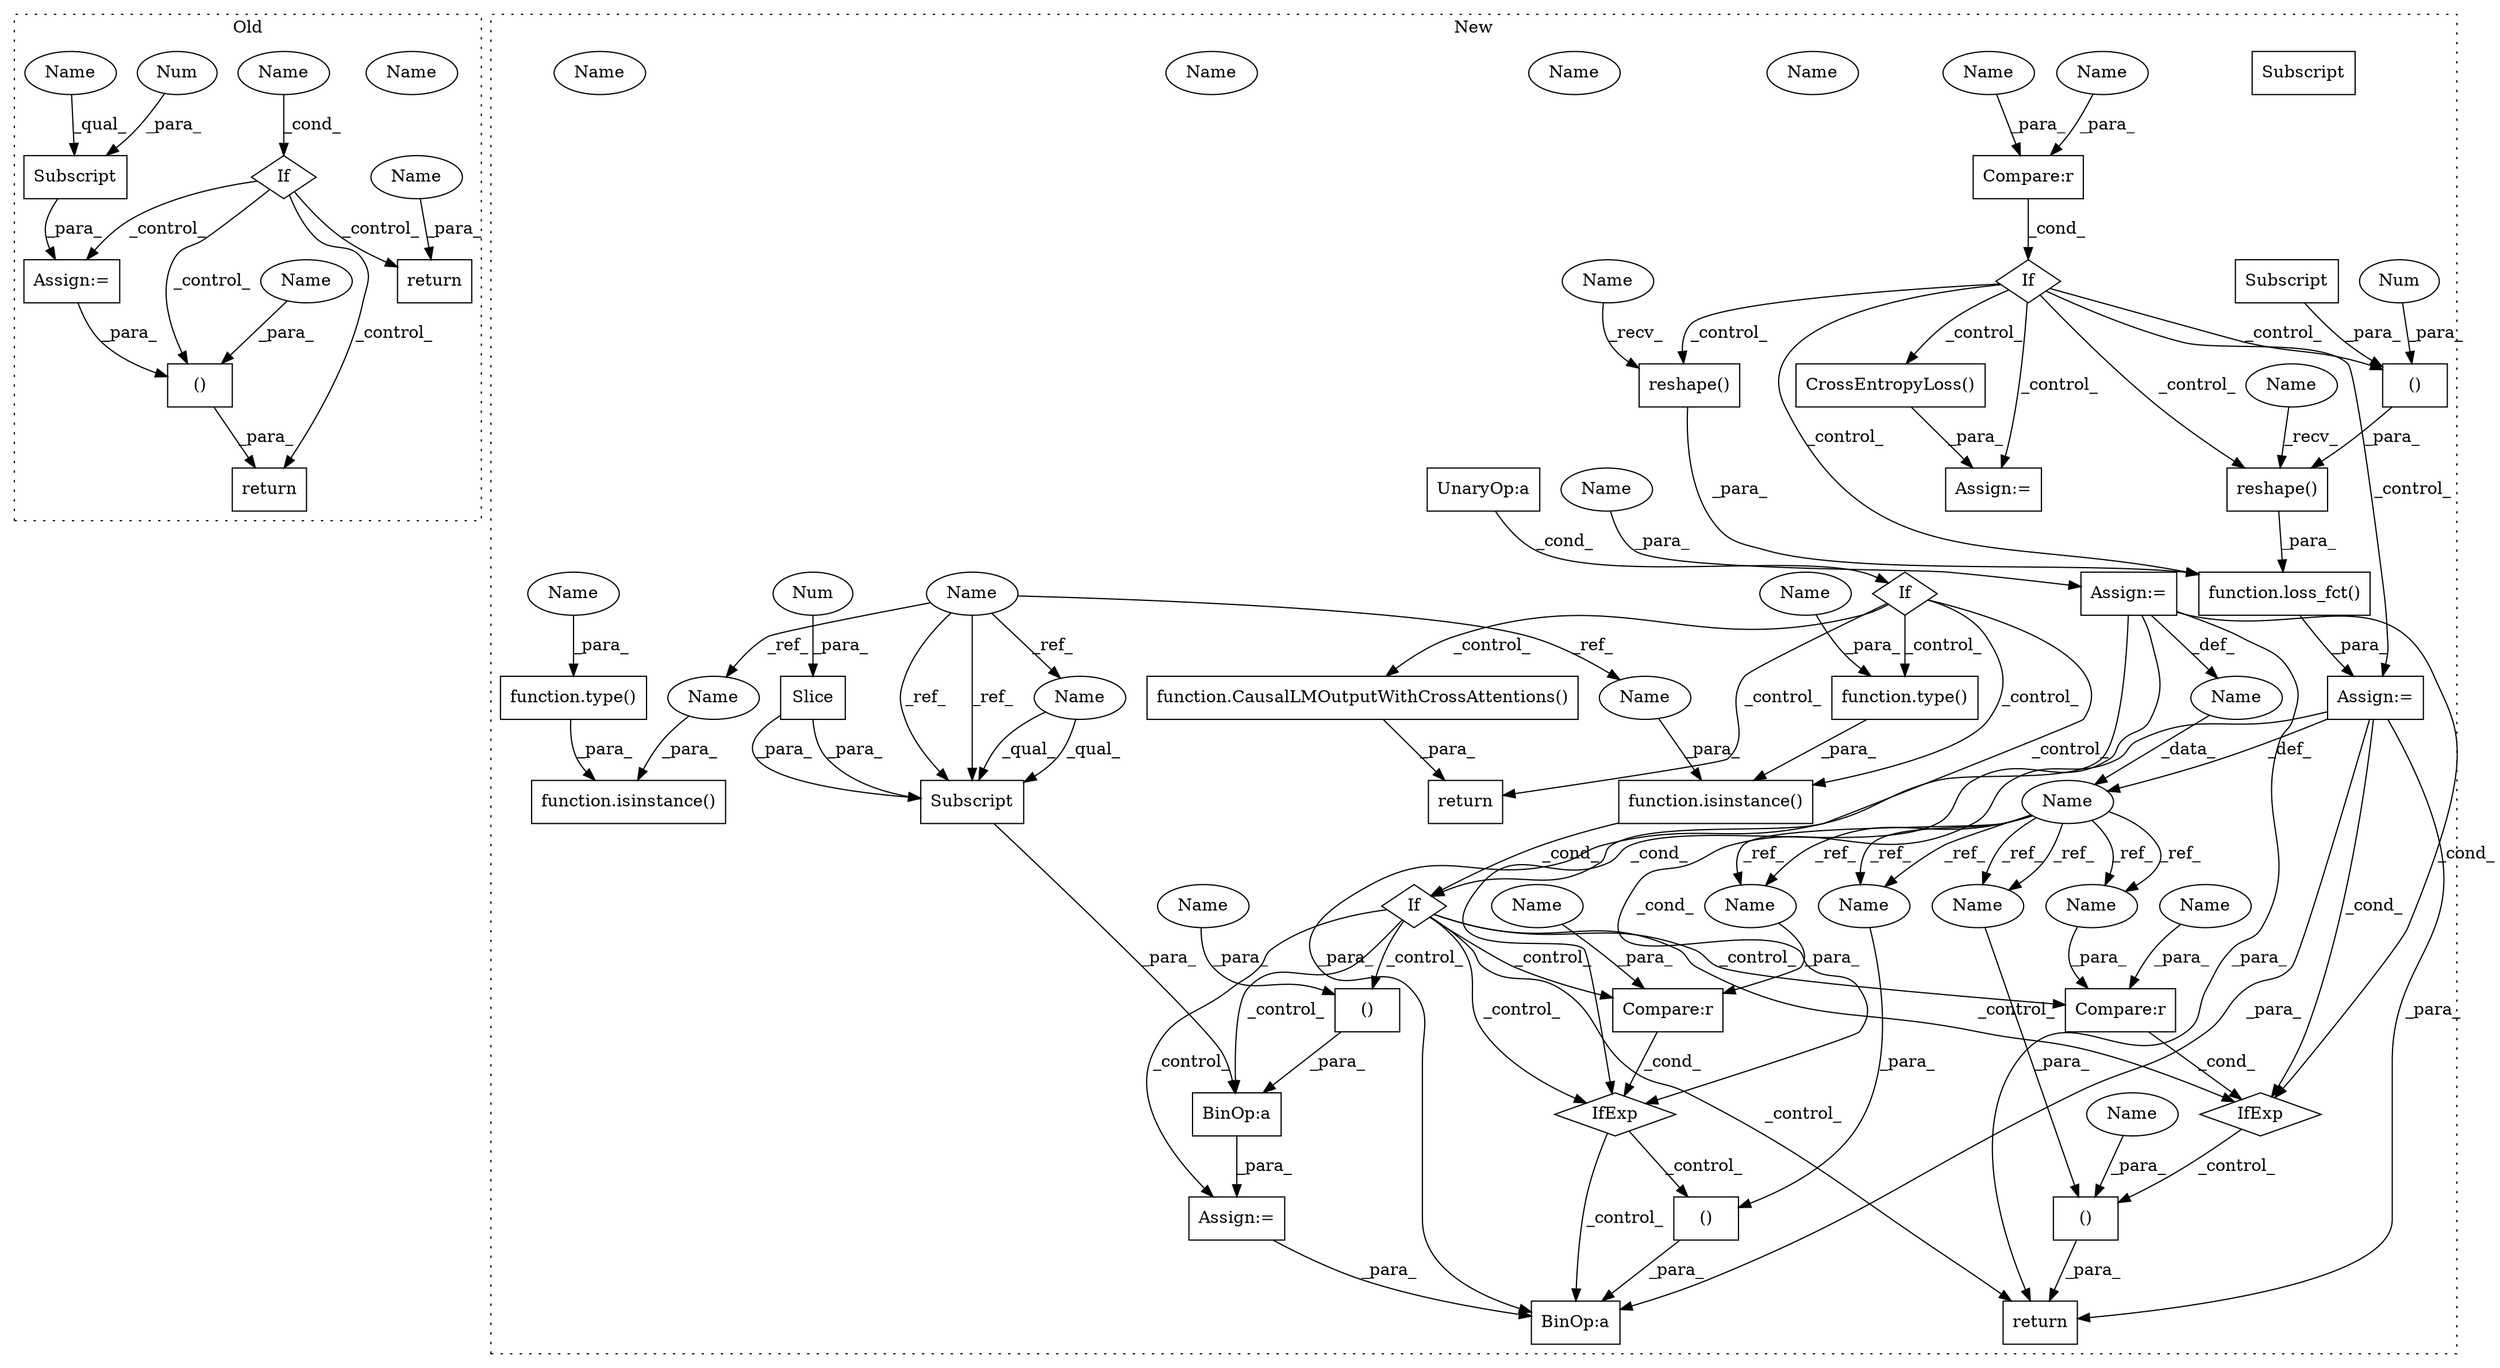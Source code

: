 digraph G {
subgraph cluster0 {
1 [label="return" a="93" s="24941" l="7" shape="box"];
4 [label="If" a="96" s="24884" l="3" shape="diamond"];
8 [label="()" a="54" s="24954" l="7" shape="box"];
16 [label="Name" a="87" s="24887" l="9" shape="ellipse"];
40 [label="return" a="93" s="24988" l="7" shape="box"];
42 [label="Assign:=" a="68" s="24915" l="3" shape="box"];
43 [label="Subscript" a="63" s="24918,0" l="10,0" shape="box"];
45 [label="Num" a="76" s="24926" l="1" shape="ellipse"];
47 [label="Name" a="87" s="24887" l="9" shape="ellipse"];
56 [label="Name" a="87" s="24918" l="7" shape="ellipse"];
63 [label="Name" a="87" s="24995" l="6" shape="ellipse"];
64 [label="Name" a="87" s="24948" l="6" shape="ellipse"];
label = "Old";
style="dotted";
}
subgraph cluster1 {
2 [label="function.CausalLMOutputWithCrossAttentions()" a="75" s="27258" l="297" shape="box"];
3 [label="If" a="96" s="26917" l="3" shape="diamond"];
5 [label="BinOp:a" a="82" s="27120" l="3" shape="box"];
6 [label="If" a="96" s="26949" l="3" shape="diamond"];
7 [label="()" a="54" s="27167" l="0" shape="box"];
9 [label="reshape()" a="75" s="26816,26853" l="15,1" shape="box"];
10 [label="()" a="54" s="27021" l="8" shape="box"];
11 [label="reshape()" a="75" s="26887,26906" l="15,1" shape="box"];
12 [label="()" a="54" s="26834" l="18" shape="box"];
13 [label="Num" a="76" s="26832" l="2" shape="ellipse"];
14 [label="()" a="54" s="27117" l="0" shape="box"];
15 [label="If" a="96" s="26717" l="3" shape="diamond"];
17 [label="Name" a="87" s="26694" l="7" shape="ellipse"];
18 [label="Name" a="87" s="26797" l="7" shape="ellipse"];
19 [label="BinOp:a" a="82" s="27170" l="27" shape="box"];
20 [label="UnaryOp:a" a="61" s="26920" l="15" shape="box"];
21 [label="Subscript" a="63" s="27123,0" l="11,0" shape="box"];
22 [label="function.loss_fct()" a="75" s="26807,26907" l="9,1" shape="box"];
23 [label="Subscript" a="63" s="26836,0" l="16,0" shape="box"];
24 [label="Compare:r" a="40" s="27034" l="19" shape="box"];
25 [label="Assign:=" a="68" s="26701" l="3" shape="box"];
26 [label="Compare:r" a="40" s="26720" l="18" shape="box"];
27 [label="Compare:r" a="40" s="27209" l="19" shape="box"];
28 [label="IfExp" a="51" s="27030,27053" l="4,6" shape="diamond"];
29 [label="function.type()" a="75" s="26972,26986" l="5,1" shape="box"];
30 [label="IfExp" a="51" s="27205,27228" l="4,6" shape="diamond"];
31 [label="Slice" a="80" s="27131" l="2" shape="box"];
32 [label="Num" a="76" s="27131" l="1" shape="ellipse"];
33 [label="function.type()" a="75" s="26587,26601" l="5,1" shape="box"];
34 [label="function.isinstance()" a="75" s="26952,26987" l="11,1" shape="box"];
35 [label="Assign:=" a="68" s="27107" l="3" shape="box"];
36 [label="function.isinstance()" a="75" s="26519,26602" l="11,1" shape="box"];
37 [label="Assign:=" a="68" s="26804" l="3" shape="box"];
38 [label="Assign:=" a="68" s="26760" l="3" shape="box"];
39 [label="return" a="93" s="27251" l="7" shape="box"];
41 [label="CrossEntropyLoss()" a="75" s="26763" l="21" shape="box"];
44 [label="Name" a="87" s="26117" l="7" shape="ellipse"];
46 [label="return" a="93" s="27006" l="7" shape="box"];
48 [label="Name" a="87" s="26734" l="4" shape="ellipse"];
49 [label="Name" a="87" s="27224" l="4" shape="ellipse"];
50 [label="Name" a="87" s="26704" l="4" shape="ellipse"];
51 [label="Name" a="87" s="27049" l="4" shape="ellipse"];
52 [label="Subscript" a="63" s="27123,0" l="11,0" shape="box"];
53 [label="Name" a="87" s="26530" l="7" shape="ellipse"];
54 [label="Name" a="87" s="26963" l="7" shape="ellipse"];
55 [label="Name" a="87" s="27123" l="7" shape="ellipse"];
57 [label="Name" a="87" s="26720" l="6" shape="ellipse"];
58 [label="Name" a="87" s="26887" l="6" shape="ellipse"];
59 [label="Name" a="87" s="27014" l="7" shape="ellipse"];
60 [label="Name" a="87" s="27209" l="7" shape="ellipse"];
61 [label="Name" a="87" s="27160" l="7" shape="ellipse"];
62 [label="Name" a="87" s="27034" l="7" shape="ellipse"];
65 [label="Name" a="87" s="26816" l="6" shape="ellipse"];
66 [label="Name" a="87" s="27023" l="6" shape="ellipse"];
67 [label="Name" a="87" s="27111" l="6" shape="ellipse"];
68 [label="Name" a="87" s="26977" l="9" shape="ellipse"];
69 [label="Name" a="87" s="26592" l="9" shape="ellipse"];
70 [label="Name" a="87" s="27014" l="7" shape="ellipse"];
71 [label="Name" a="87" s="27209" l="7" shape="ellipse"];
72 [label="Name" a="87" s="27160" l="7" shape="ellipse"];
73 [label="Name" a="87" s="27034" l="7" shape="ellipse"];
label = "New";
style="dotted";
}
2 -> 39 [label="_para_"];
3 -> 34 [label="_control_"];
3 -> 29 [label="_control_"];
3 -> 2 [label="_control_"];
3 -> 6 [label="_control_"];
3 -> 39 [label="_control_"];
4 -> 40 [label="_control_"];
4 -> 42 [label="_control_"];
4 -> 1 [label="_control_"];
4 -> 8 [label="_control_"];
5 -> 35 [label="_para_"];
6 -> 5 [label="_control_"];
6 -> 14 [label="_control_"];
6 -> 24 [label="_control_"];
6 -> 27 [label="_control_"];
6 -> 28 [label="_control_"];
6 -> 30 [label="_control_"];
6 -> 46 [label="_control_"];
6 -> 35 [label="_control_"];
7 -> 19 [label="_para_"];
8 -> 1 [label="_para_"];
9 -> 22 [label="_para_"];
10 -> 46 [label="_para_"];
11 -> 22 [label="_para_"];
12 -> 9 [label="_para_"];
13 -> 12 [label="_para_"];
14 -> 5 [label="_para_"];
15 -> 11 [label="_control_"];
15 -> 38 [label="_control_"];
15 -> 12 [label="_control_"];
15 -> 37 [label="_control_"];
15 -> 9 [label="_control_"];
15 -> 22 [label="_control_"];
15 -> 41 [label="_control_"];
17 -> 18 [label="_data_"];
18 -> 72 [label="_ref_"];
18 -> 71 [label="_ref_"];
18 -> 73 [label="_ref_"];
18 -> 70 [label="_ref_"];
18 -> 72 [label="_ref_"];
18 -> 73 [label="_ref_"];
18 -> 70 [label="_ref_"];
18 -> 71 [label="_ref_"];
20 -> 3 [label="_cond_"];
22 -> 37 [label="_para_"];
23 -> 12 [label="_para_"];
24 -> 28 [label="_cond_"];
25 -> 19 [label="_para_"];
25 -> 46 [label="_para_"];
25 -> 17 [label="_def_"];
25 -> 30 [label="_cond_"];
25 -> 28 [label="_cond_"];
26 -> 15 [label="_cond_"];
27 -> 30 [label="_cond_"];
28 -> 10 [label="_control_"];
29 -> 34 [label="_para_"];
30 -> 19 [label="_control_"];
30 -> 7 [label="_control_"];
31 -> 52 [label="_para_"];
31 -> 52 [label="_para_"];
32 -> 31 [label="_para_"];
33 -> 36 [label="_para_"];
34 -> 6 [label="_cond_"];
35 -> 19 [label="_para_"];
37 -> 18 [label="_def_"];
37 -> 28 [label="_cond_"];
37 -> 30 [label="_cond_"];
37 -> 46 [label="_para_"];
37 -> 19 [label="_para_"];
41 -> 38 [label="_para_"];
42 -> 8 [label="_para_"];
43 -> 42 [label="_para_"];
44 -> 55 [label="_ref_"];
44 -> 53 [label="_ref_"];
44 -> 52 [label="_ref_"];
44 -> 52 [label="_ref_"];
44 -> 54 [label="_ref_"];
45 -> 43 [label="_para_"];
47 -> 4 [label="_cond_"];
48 -> 26 [label="_para_"];
49 -> 27 [label="_para_"];
50 -> 25 [label="_para_"];
51 -> 24 [label="_para_"];
52 -> 5 [label="_para_"];
53 -> 36 [label="_para_"];
54 -> 34 [label="_para_"];
55 -> 52 [label="_qual_"];
55 -> 52 [label="_qual_"];
56 -> 43 [label="_qual_"];
57 -> 26 [label="_para_"];
58 -> 11 [label="_recv_"];
63 -> 40 [label="_para_"];
64 -> 8 [label="_para_"];
65 -> 9 [label="_recv_"];
66 -> 10 [label="_para_"];
67 -> 14 [label="_para_"];
68 -> 29 [label="_para_"];
69 -> 33 [label="_para_"];
70 -> 10 [label="_para_"];
71 -> 27 [label="_para_"];
72 -> 7 [label="_para_"];
73 -> 24 [label="_para_"];
}